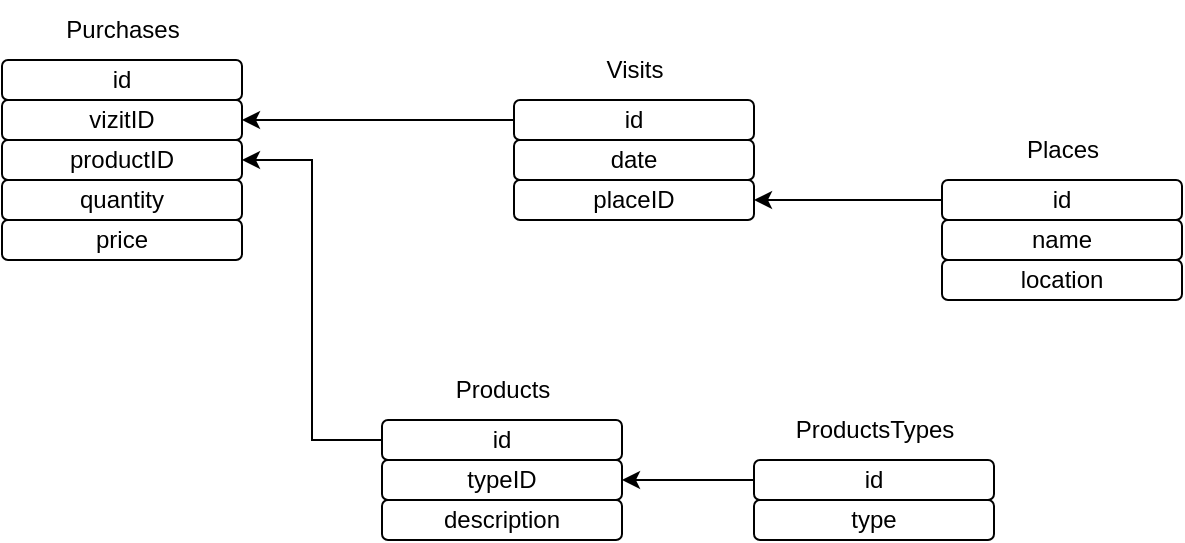 <mxfile version="23.1.5" type="device">
  <diagram name="Страница — 1" id="G2L38qKu-4k-6JUMyBqo">
    <mxGraphModel dx="1290" dy="717" grid="1" gridSize="10" guides="1" tooltips="1" connect="1" arrows="1" fold="1" page="1" pageScale="1" pageWidth="827" pageHeight="1169" math="0" shadow="0">
      <root>
        <mxCell id="0" />
        <mxCell id="1" parent="0" />
        <mxCell id="U2PoE-Z67qxSZuqzJdQZ-1" value="id" style="rounded=1;whiteSpace=wrap;html=1;" vertex="1" parent="1">
          <mxGeometry x="286" y="70" width="120" height="20" as="geometry" />
        </mxCell>
        <mxCell id="U2PoE-Z67qxSZuqzJdQZ-3" value="date" style="rounded=1;whiteSpace=wrap;html=1;" vertex="1" parent="1">
          <mxGeometry x="286" y="90" width="120" height="20" as="geometry" />
        </mxCell>
        <mxCell id="U2PoE-Z67qxSZuqzJdQZ-6" value="Visits" style="text;html=1;align=center;verticalAlign=middle;resizable=0;points=[];autosize=1;strokeColor=none;fillColor=none;" vertex="1" parent="1">
          <mxGeometry x="321" y="40" width="50" height="30" as="geometry" />
        </mxCell>
        <mxCell id="U2PoE-Z67qxSZuqzJdQZ-7" value="id" style="rounded=1;whiteSpace=wrap;html=1;" vertex="1" parent="1">
          <mxGeometry x="30" y="50" width="120" height="20" as="geometry" />
        </mxCell>
        <mxCell id="U2PoE-Z67qxSZuqzJdQZ-8" value="Purchases" style="text;html=1;align=center;verticalAlign=middle;resizable=0;points=[];autosize=1;strokeColor=none;fillColor=none;" vertex="1" parent="1">
          <mxGeometry x="50" y="20" width="80" height="30" as="geometry" />
        </mxCell>
        <mxCell id="U2PoE-Z67qxSZuqzJdQZ-9" value="vizitID" style="rounded=1;whiteSpace=wrap;html=1;" vertex="1" parent="1">
          <mxGeometry x="30" y="70" width="120" height="20" as="geometry" />
        </mxCell>
        <mxCell id="U2PoE-Z67qxSZuqzJdQZ-10" value="productID" style="rounded=1;whiteSpace=wrap;html=1;" vertex="1" parent="1">
          <mxGeometry x="30" y="90" width="120" height="20" as="geometry" />
        </mxCell>
        <mxCell id="U2PoE-Z67qxSZuqzJdQZ-11" value="quantity" style="rounded=1;whiteSpace=wrap;html=1;" vertex="1" parent="1">
          <mxGeometry x="30" y="110" width="120" height="20" as="geometry" />
        </mxCell>
        <mxCell id="U2PoE-Z67qxSZuqzJdQZ-12" value="price" style="rounded=1;whiteSpace=wrap;html=1;" vertex="1" parent="1">
          <mxGeometry x="30" y="130" width="120" height="20" as="geometry" />
        </mxCell>
        <mxCell id="U2PoE-Z67qxSZuqzJdQZ-13" value="" style="endArrow=classic;html=1;rounded=0;exitX=0;exitY=0.5;exitDx=0;exitDy=0;entryX=1;entryY=0.5;entryDx=0;entryDy=0;" edge="1" parent="1" source="U2PoE-Z67qxSZuqzJdQZ-1" target="U2PoE-Z67qxSZuqzJdQZ-9">
          <mxGeometry width="50" height="50" relative="1" as="geometry">
            <mxPoint x="190" y="390" as="sourcePoint" />
            <mxPoint x="240" y="340" as="targetPoint" />
          </mxGeometry>
        </mxCell>
        <mxCell id="U2PoE-Z67qxSZuqzJdQZ-14" value="Products" style="text;html=1;align=center;verticalAlign=middle;resizable=0;points=[];autosize=1;strokeColor=none;fillColor=none;" vertex="1" parent="1">
          <mxGeometry x="245" y="200" width="70" height="30" as="geometry" />
        </mxCell>
        <mxCell id="U2PoE-Z67qxSZuqzJdQZ-19" style="edgeStyle=orthogonalEdgeStyle;rounded=0;orthogonalLoop=1;jettySize=auto;html=1;exitX=0;exitY=0.5;exitDx=0;exitDy=0;entryX=1;entryY=0.5;entryDx=0;entryDy=0;" edge="1" parent="1" source="U2PoE-Z67qxSZuqzJdQZ-15" target="U2PoE-Z67qxSZuqzJdQZ-10">
          <mxGeometry relative="1" as="geometry" />
        </mxCell>
        <mxCell id="U2PoE-Z67qxSZuqzJdQZ-15" value="id" style="rounded=1;whiteSpace=wrap;html=1;" vertex="1" parent="1">
          <mxGeometry x="220" y="230" width="120" height="20" as="geometry" />
        </mxCell>
        <mxCell id="U2PoE-Z67qxSZuqzJdQZ-16" value="typeID" style="rounded=1;whiteSpace=wrap;html=1;" vertex="1" parent="1">
          <mxGeometry x="220" y="250" width="120" height="20" as="geometry" />
        </mxCell>
        <mxCell id="U2PoE-Z67qxSZuqzJdQZ-17" value="description" style="rounded=1;whiteSpace=wrap;html=1;" vertex="1" parent="1">
          <mxGeometry x="220" y="270" width="120" height="20" as="geometry" />
        </mxCell>
        <mxCell id="U2PoE-Z67qxSZuqzJdQZ-20" value="ProductsTypes" style="text;html=1;align=center;verticalAlign=middle;resizable=0;points=[];autosize=1;strokeColor=none;fillColor=none;" vertex="1" parent="1">
          <mxGeometry x="416" y="220" width="100" height="30" as="geometry" />
        </mxCell>
        <mxCell id="U2PoE-Z67qxSZuqzJdQZ-24" style="edgeStyle=orthogonalEdgeStyle;rounded=0;orthogonalLoop=1;jettySize=auto;html=1;exitX=0;exitY=0.5;exitDx=0;exitDy=0;entryX=1;entryY=0.5;entryDx=0;entryDy=0;" edge="1" parent="1" source="U2PoE-Z67qxSZuqzJdQZ-21" target="U2PoE-Z67qxSZuqzJdQZ-16">
          <mxGeometry relative="1" as="geometry" />
        </mxCell>
        <mxCell id="U2PoE-Z67qxSZuqzJdQZ-21" value="id" style="rounded=1;whiteSpace=wrap;html=1;" vertex="1" parent="1">
          <mxGeometry x="406" y="250" width="120" height="20" as="geometry" />
        </mxCell>
        <mxCell id="U2PoE-Z67qxSZuqzJdQZ-22" value="type" style="rounded=1;whiteSpace=wrap;html=1;" vertex="1" parent="1">
          <mxGeometry x="406" y="270" width="120" height="20" as="geometry" />
        </mxCell>
        <mxCell id="U2PoE-Z67qxSZuqzJdQZ-25" value="placeID" style="rounded=1;whiteSpace=wrap;html=1;" vertex="1" parent="1">
          <mxGeometry x="286" y="110" width="120" height="20" as="geometry" />
        </mxCell>
        <mxCell id="U2PoE-Z67qxSZuqzJdQZ-30" style="edgeStyle=orthogonalEdgeStyle;rounded=0;orthogonalLoop=1;jettySize=auto;html=1;entryX=1;entryY=0.5;entryDx=0;entryDy=0;" edge="1" parent="1" source="U2PoE-Z67qxSZuqzJdQZ-26" target="U2PoE-Z67qxSZuqzJdQZ-25">
          <mxGeometry relative="1" as="geometry" />
        </mxCell>
        <mxCell id="U2PoE-Z67qxSZuqzJdQZ-26" value="id" style="rounded=1;whiteSpace=wrap;html=1;" vertex="1" parent="1">
          <mxGeometry x="500" y="110" width="120" height="20" as="geometry" />
        </mxCell>
        <mxCell id="U2PoE-Z67qxSZuqzJdQZ-27" value="name" style="rounded=1;whiteSpace=wrap;html=1;" vertex="1" parent="1">
          <mxGeometry x="500" y="130" width="120" height="20" as="geometry" />
        </mxCell>
        <mxCell id="U2PoE-Z67qxSZuqzJdQZ-28" value="Places" style="text;html=1;align=center;verticalAlign=middle;resizable=0;points=[];autosize=1;strokeColor=none;fillColor=none;" vertex="1" parent="1">
          <mxGeometry x="530" y="80" width="60" height="30" as="geometry" />
        </mxCell>
        <mxCell id="U2PoE-Z67qxSZuqzJdQZ-29" value="location" style="rounded=1;whiteSpace=wrap;html=1;" vertex="1" parent="1">
          <mxGeometry x="500" y="150" width="120" height="20" as="geometry" />
        </mxCell>
      </root>
    </mxGraphModel>
  </diagram>
</mxfile>
